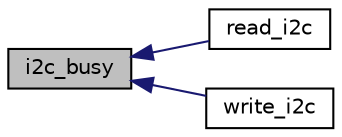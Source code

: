 digraph "i2c_busy"
{
  edge [fontname="Helvetica",fontsize="10",labelfontname="Helvetica",labelfontsize="10"];
  node [fontname="Helvetica",fontsize="10",shape=record];
  rankdir="LR";
  Node1 [label="i2c_busy",height=0.2,width=0.4,color="black", fillcolor="grey75", style="filled", fontcolor="black"];
  Node1 -> Node2 [dir="back",color="midnightblue",fontsize="10",style="solid",fontname="Helvetica"];
  Node2 [label="read_i2c",height=0.2,width=0.4,color="black", fillcolor="white", style="filled",URL="$group__i2c__file.html#gabd519f2c336ccb28340f331258208bde"];
  Node1 -> Node3 [dir="back",color="midnightblue",fontsize="10",style="solid",fontname="Helvetica"];
  Node3 [label="write_i2c",height=0.2,width=0.4,color="black", fillcolor="white", style="filled",URL="$group__i2c__file.html#ga64b868336511980e666d8763953b5c9e"];
}
